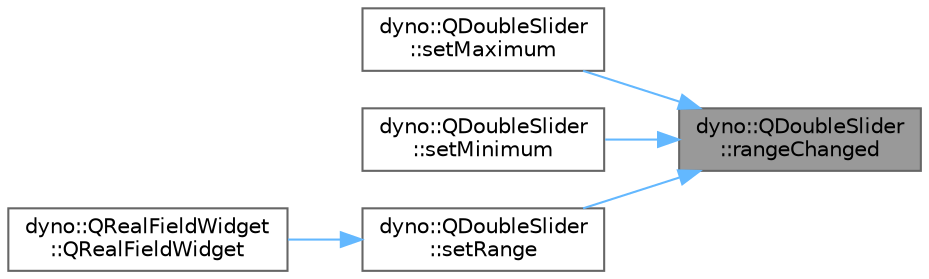 digraph "dyno::QDoubleSlider::rangeChanged"
{
 // LATEX_PDF_SIZE
  bgcolor="transparent";
  edge [fontname=Helvetica,fontsize=10,labelfontname=Helvetica,labelfontsize=10];
  node [fontname=Helvetica,fontsize=10,shape=box,height=0.2,width=0.4];
  rankdir="RL";
  Node1 [id="Node000001",label="dyno::QDoubleSlider\l::rangeChanged",height=0.2,width=0.4,color="gray40", fillcolor="grey60", style="filled", fontcolor="black",tooltip=" "];
  Node1 -> Node2 [id="edge1_Node000001_Node000002",dir="back",color="steelblue1",style="solid",tooltip=" "];
  Node2 [id="Node000002",label="dyno::QDoubleSlider\l::setMaximum",height=0.2,width=0.4,color="grey40", fillcolor="white", style="filled",URL="$classdyno_1_1_q_double_slider.html#a6f9efc2b67ef865dd5d9dd2c3171d6aa",tooltip=" "];
  Node1 -> Node3 [id="edge2_Node000001_Node000003",dir="back",color="steelblue1",style="solid",tooltip=" "];
  Node3 [id="Node000003",label="dyno::QDoubleSlider\l::setMinimum",height=0.2,width=0.4,color="grey40", fillcolor="white", style="filled",URL="$classdyno_1_1_q_double_slider.html#ad27b23ceb9bfc40ac9ed04112ef4cc53",tooltip=" "];
  Node1 -> Node4 [id="edge3_Node000001_Node000004",dir="back",color="steelblue1",style="solid",tooltip=" "];
  Node4 [id="Node000004",label="dyno::QDoubleSlider\l::setRange",height=0.2,width=0.4,color="grey40", fillcolor="white", style="filled",URL="$classdyno_1_1_q_double_slider.html#a6f2849519d57644c3a2ead6fbe17f13d",tooltip=" "];
  Node4 -> Node5 [id="edge4_Node000004_Node000005",dir="back",color="steelblue1",style="solid",tooltip=" "];
  Node5 [id="Node000005",label="dyno::QRealFieldWidget\l::QRealFieldWidget",height=0.2,width=0.4,color="grey40", fillcolor="white", style="filled",URL="$classdyno_1_1_q_real_field_widget.html#a0fbbd3a6333957099c2652f12c160c48",tooltip=" "];
}
